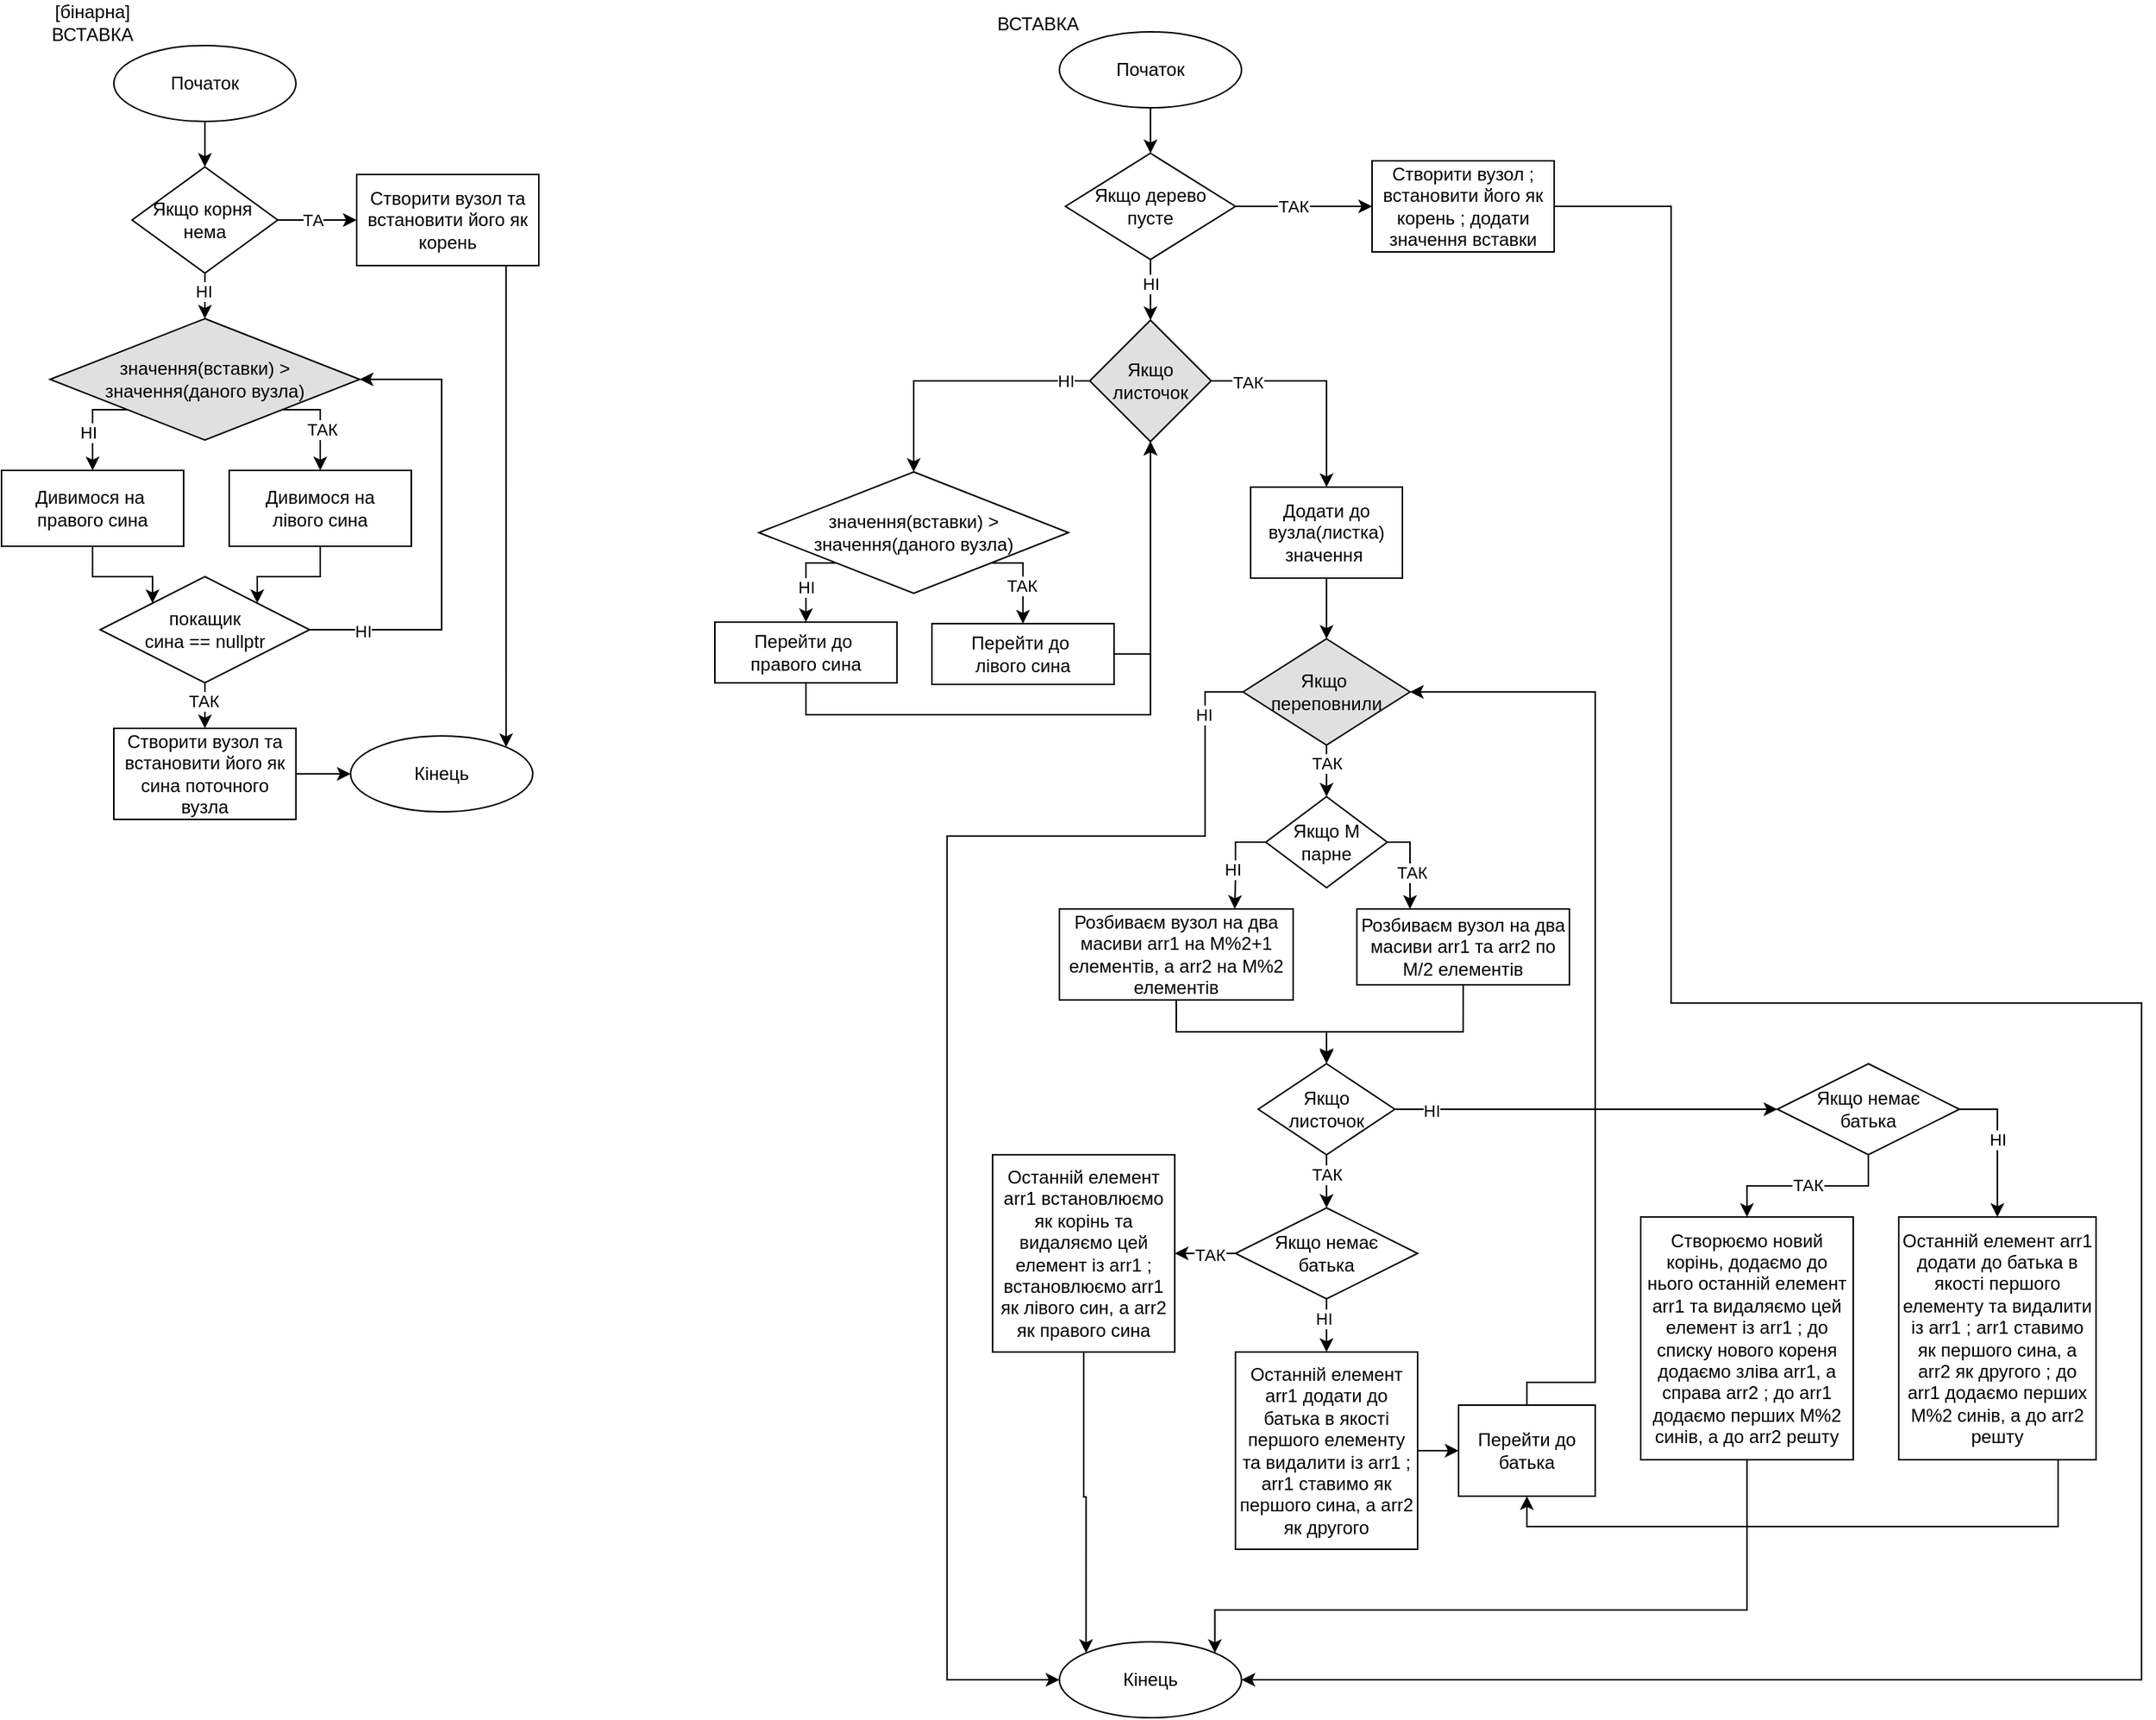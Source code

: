 <mxfile version="24.0.1" type="device">
  <diagram name="Сторінка-1" id="8tqkO-tPJ6sTVWiyYVgs">
    <mxGraphModel dx="921" dy="401" grid="1" gridSize="10" guides="1" tooltips="1" connect="1" arrows="1" fold="1" page="1" pageScale="1" pageWidth="827" pageHeight="1169" math="0" shadow="0">
      <root>
        <mxCell id="0" />
        <mxCell id="1" parent="0" />
        <mxCell id="s7XUDN9H-0SCDCMYZulO-43" style="edgeStyle=orthogonalEdgeStyle;rounded=0;orthogonalLoop=1;jettySize=auto;html=1;entryX=0.5;entryY=0;entryDx=0;entryDy=0;" edge="1" parent="1" source="s7XUDN9H-0SCDCMYZulO-37" target="s7XUDN9H-0SCDCMYZulO-40">
          <mxGeometry relative="1" as="geometry" />
        </mxCell>
        <mxCell id="s7XUDN9H-0SCDCMYZulO-37" value="Початок" style="ellipse;whiteSpace=wrap;html=1;" vertex="1" parent="1">
          <mxGeometry x="144" y="73" width="120" height="50" as="geometry" />
        </mxCell>
        <mxCell id="s7XUDN9H-0SCDCMYZulO-38" value="&lt;div&gt;[бінарна]&lt;/div&gt;ВСТАВКА" style="text;html=1;align=center;verticalAlign=middle;whiteSpace=wrap;rounded=0;" vertex="1" parent="1">
          <mxGeometry x="100" y="43" width="60" height="30" as="geometry" />
        </mxCell>
        <mxCell id="s7XUDN9H-0SCDCMYZulO-39" value="Кінець" style="ellipse;whiteSpace=wrap;html=1;" vertex="1" parent="1">
          <mxGeometry x="300" y="528" width="120" height="50" as="geometry" />
        </mxCell>
        <mxCell id="s7XUDN9H-0SCDCMYZulO-42" style="edgeStyle=orthogonalEdgeStyle;rounded=0;orthogonalLoop=1;jettySize=auto;html=1;entryX=0;entryY=0.5;entryDx=0;entryDy=0;" edge="1" parent="1" source="s7XUDN9H-0SCDCMYZulO-40" target="s7XUDN9H-0SCDCMYZulO-41">
          <mxGeometry relative="1" as="geometry" />
        </mxCell>
        <mxCell id="s7XUDN9H-0SCDCMYZulO-65" value="ТА" style="edgeLabel;html=1;align=center;verticalAlign=middle;resizable=0;points=[];" vertex="1" connectable="0" parent="s7XUDN9H-0SCDCMYZulO-42">
          <mxGeometry x="-0.108" relative="1" as="geometry">
            <mxPoint as="offset" />
          </mxGeometry>
        </mxCell>
        <mxCell id="s7XUDN9H-0SCDCMYZulO-54" style="edgeStyle=orthogonalEdgeStyle;rounded=0;orthogonalLoop=1;jettySize=auto;html=1;entryX=0.5;entryY=0;entryDx=0;entryDy=0;" edge="1" parent="1" source="s7XUDN9H-0SCDCMYZulO-40" target="s7XUDN9H-0SCDCMYZulO-48">
          <mxGeometry relative="1" as="geometry" />
        </mxCell>
        <mxCell id="s7XUDN9H-0SCDCMYZulO-67" value="НІ" style="edgeLabel;html=1;align=center;verticalAlign=middle;resizable=0;points=[];" vertex="1" connectable="0" parent="s7XUDN9H-0SCDCMYZulO-54">
          <mxGeometry x="0.28" y="-1" relative="1" as="geometry">
            <mxPoint as="offset" />
          </mxGeometry>
        </mxCell>
        <mxCell id="s7XUDN9H-0SCDCMYZulO-40" value="Якщо корня&amp;nbsp;&lt;div&gt;нема&lt;/div&gt;" style="rhombus;whiteSpace=wrap;html=1;" vertex="1" parent="1">
          <mxGeometry x="156" y="153" width="96" height="70" as="geometry" />
        </mxCell>
        <mxCell id="s7XUDN9H-0SCDCMYZulO-66" style="edgeStyle=orthogonalEdgeStyle;rounded=0;orthogonalLoop=1;jettySize=auto;html=1;exitX=0.75;exitY=1;exitDx=0;exitDy=0;entryX=1;entryY=0;entryDx=0;entryDy=0;" edge="1" parent="1" source="s7XUDN9H-0SCDCMYZulO-41" target="s7XUDN9H-0SCDCMYZulO-39">
          <mxGeometry relative="1" as="geometry">
            <Array as="points">
              <mxPoint x="402" y="218" />
            </Array>
          </mxGeometry>
        </mxCell>
        <mxCell id="s7XUDN9H-0SCDCMYZulO-41" value="Створити вузол та встановити його як корень" style="rounded=0;whiteSpace=wrap;html=1;" vertex="1" parent="1">
          <mxGeometry x="304" y="158" width="120" height="60" as="geometry" />
        </mxCell>
        <mxCell id="s7XUDN9H-0SCDCMYZulO-56" style="edgeStyle=orthogonalEdgeStyle;rounded=0;orthogonalLoop=1;jettySize=auto;html=1;exitX=0;exitY=1;exitDx=0;exitDy=0;entryX=0.5;entryY=0;entryDx=0;entryDy=0;" edge="1" parent="1" source="s7XUDN9H-0SCDCMYZulO-48" target="s7XUDN9H-0SCDCMYZulO-50">
          <mxGeometry relative="1" as="geometry">
            <Array as="points">
              <mxPoint x="130" y="313" />
            </Array>
          </mxGeometry>
        </mxCell>
        <mxCell id="s7XUDN9H-0SCDCMYZulO-64" value="НІ" style="edgeLabel;html=1;align=center;verticalAlign=middle;resizable=0;points=[];" vertex="1" connectable="0" parent="s7XUDN9H-0SCDCMYZulO-56">
          <mxGeometry x="0.206" y="-3" relative="1" as="geometry">
            <mxPoint as="offset" />
          </mxGeometry>
        </mxCell>
        <mxCell id="s7XUDN9H-0SCDCMYZulO-57" style="edgeStyle=orthogonalEdgeStyle;rounded=0;orthogonalLoop=1;jettySize=auto;html=1;exitX=1;exitY=1;exitDx=0;exitDy=0;entryX=0.5;entryY=0;entryDx=0;entryDy=0;" edge="1" parent="1" source="s7XUDN9H-0SCDCMYZulO-48" target="s7XUDN9H-0SCDCMYZulO-51">
          <mxGeometry relative="1" as="geometry">
            <Array as="points">
              <mxPoint x="280" y="313" />
            </Array>
          </mxGeometry>
        </mxCell>
        <mxCell id="s7XUDN9H-0SCDCMYZulO-63" value="ТАК" style="edgeLabel;html=1;align=center;verticalAlign=middle;resizable=0;points=[];" vertex="1" connectable="0" parent="s7XUDN9H-0SCDCMYZulO-57">
          <mxGeometry x="0.169" y="1" relative="1" as="geometry">
            <mxPoint as="offset" />
          </mxGeometry>
        </mxCell>
        <mxCell id="s7XUDN9H-0SCDCMYZulO-48" value="значення(вставки) &amp;gt;&lt;div&gt;значення(даного вузла)&lt;/div&gt;" style="rhombus;whiteSpace=wrap;html=1;fillColor=#E0E0E0;" vertex="1" parent="1">
          <mxGeometry x="102" y="253" width="204" height="80" as="geometry" />
        </mxCell>
        <mxCell id="s7XUDN9H-0SCDCMYZulO-59" style="edgeStyle=orthogonalEdgeStyle;rounded=0;orthogonalLoop=1;jettySize=auto;html=1;entryX=0;entryY=0;entryDx=0;entryDy=0;" edge="1" parent="1" source="s7XUDN9H-0SCDCMYZulO-50" target="s7XUDN9H-0SCDCMYZulO-52">
          <mxGeometry relative="1" as="geometry" />
        </mxCell>
        <mxCell id="s7XUDN9H-0SCDCMYZulO-50" value="Дивимося на&amp;nbsp;&lt;div&gt;правого сина&lt;/div&gt;" style="rounded=0;whiteSpace=wrap;html=1;" vertex="1" parent="1">
          <mxGeometry x="70" y="353" width="120" height="50" as="geometry" />
        </mxCell>
        <mxCell id="s7XUDN9H-0SCDCMYZulO-58" style="edgeStyle=orthogonalEdgeStyle;rounded=0;orthogonalLoop=1;jettySize=auto;html=1;entryX=1;entryY=0;entryDx=0;entryDy=0;" edge="1" parent="1" source="s7XUDN9H-0SCDCMYZulO-51" target="s7XUDN9H-0SCDCMYZulO-52">
          <mxGeometry relative="1" as="geometry" />
        </mxCell>
        <mxCell id="s7XUDN9H-0SCDCMYZulO-51" value="Дивимося на&lt;div&gt;лівого сина&lt;/div&gt;" style="rounded=0;whiteSpace=wrap;html=1;" vertex="1" parent="1">
          <mxGeometry x="220" y="353" width="120" height="50" as="geometry" />
        </mxCell>
        <mxCell id="s7XUDN9H-0SCDCMYZulO-60" style="edgeStyle=orthogonalEdgeStyle;rounded=0;orthogonalLoop=1;jettySize=auto;html=1;entryX=0.5;entryY=0;entryDx=0;entryDy=0;" edge="1" parent="1" source="s7XUDN9H-0SCDCMYZulO-52" target="s7XUDN9H-0SCDCMYZulO-53">
          <mxGeometry relative="1" as="geometry" />
        </mxCell>
        <mxCell id="s7XUDN9H-0SCDCMYZulO-68" value="ТАК" style="edgeLabel;html=1;align=center;verticalAlign=middle;resizable=0;points=[];" vertex="1" connectable="0" parent="s7XUDN9H-0SCDCMYZulO-60">
          <mxGeometry x="0.28" y="-1" relative="1" as="geometry">
            <mxPoint as="offset" />
          </mxGeometry>
        </mxCell>
        <mxCell id="s7XUDN9H-0SCDCMYZulO-61" style="edgeStyle=orthogonalEdgeStyle;rounded=0;orthogonalLoop=1;jettySize=auto;html=1;entryX=1;entryY=0.5;entryDx=0;entryDy=0;" edge="1" parent="1" source="s7XUDN9H-0SCDCMYZulO-52" target="s7XUDN9H-0SCDCMYZulO-48">
          <mxGeometry relative="1" as="geometry">
            <Array as="points">
              <mxPoint x="360" y="458" />
              <mxPoint x="360" y="293" />
            </Array>
          </mxGeometry>
        </mxCell>
        <mxCell id="s7XUDN9H-0SCDCMYZulO-69" value="НІ" style="edgeLabel;html=1;align=center;verticalAlign=middle;resizable=0;points=[];" vertex="1" connectable="0" parent="s7XUDN9H-0SCDCMYZulO-61">
          <mxGeometry x="-0.77" y="-1" relative="1" as="geometry">
            <mxPoint as="offset" />
          </mxGeometry>
        </mxCell>
        <mxCell id="s7XUDN9H-0SCDCMYZulO-52" value="покащик&lt;div&gt;сина == nullptr&lt;/div&gt;" style="rhombus;whiteSpace=wrap;html=1;" vertex="1" parent="1">
          <mxGeometry x="135" y="423" width="138" height="70" as="geometry" />
        </mxCell>
        <mxCell id="s7XUDN9H-0SCDCMYZulO-62" style="edgeStyle=orthogonalEdgeStyle;rounded=0;orthogonalLoop=1;jettySize=auto;html=1;entryX=0;entryY=0.5;entryDx=0;entryDy=0;" edge="1" parent="1" source="s7XUDN9H-0SCDCMYZulO-53" target="s7XUDN9H-0SCDCMYZulO-39">
          <mxGeometry relative="1" as="geometry" />
        </mxCell>
        <mxCell id="s7XUDN9H-0SCDCMYZulO-53" value="Створити вузол та встановити його як сина поточного вузла" style="rounded=0;whiteSpace=wrap;html=1;" vertex="1" parent="1">
          <mxGeometry x="144" y="523" width="120" height="60" as="geometry" />
        </mxCell>
        <mxCell id="s7XUDN9H-0SCDCMYZulO-135" style="edgeStyle=orthogonalEdgeStyle;rounded=0;orthogonalLoop=1;jettySize=auto;html=1;entryX=0.5;entryY=0;entryDx=0;entryDy=0;" edge="1" parent="1" source="s7XUDN9H-0SCDCMYZulO-109" target="s7XUDN9H-0SCDCMYZulO-111">
          <mxGeometry relative="1" as="geometry" />
        </mxCell>
        <mxCell id="s7XUDN9H-0SCDCMYZulO-109" value="Початок" style="ellipse;whiteSpace=wrap;html=1;" vertex="1" parent="1">
          <mxGeometry x="767" y="64" width="120" height="50" as="geometry" />
        </mxCell>
        <mxCell id="s7XUDN9H-0SCDCMYZulO-110" value="ВСТАВКА" style="text;html=1;align=center;verticalAlign=middle;whiteSpace=wrap;rounded=0;" vertex="1" parent="1">
          <mxGeometry x="723" y="44" width="60" height="30" as="geometry" />
        </mxCell>
        <mxCell id="s7XUDN9H-0SCDCMYZulO-136" style="edgeStyle=orthogonalEdgeStyle;rounded=0;orthogonalLoop=1;jettySize=auto;html=1;" edge="1" parent="1" source="s7XUDN9H-0SCDCMYZulO-111" target="s7XUDN9H-0SCDCMYZulO-113">
          <mxGeometry relative="1" as="geometry" />
        </mxCell>
        <mxCell id="s7XUDN9H-0SCDCMYZulO-148" value="НІ" style="edgeLabel;html=1;align=center;verticalAlign=middle;resizable=0;points=[];" vertex="1" connectable="0" parent="s7XUDN9H-0SCDCMYZulO-136">
          <mxGeometry x="0.245" relative="1" as="geometry">
            <mxPoint y="-9" as="offset" />
          </mxGeometry>
        </mxCell>
        <mxCell id="s7XUDN9H-0SCDCMYZulO-137" style="edgeStyle=orthogonalEdgeStyle;rounded=0;orthogonalLoop=1;jettySize=auto;html=1;entryX=0;entryY=0.5;entryDx=0;entryDy=0;" edge="1" parent="1" source="s7XUDN9H-0SCDCMYZulO-111" target="s7XUDN9H-0SCDCMYZulO-112">
          <mxGeometry relative="1" as="geometry" />
        </mxCell>
        <mxCell id="s7XUDN9H-0SCDCMYZulO-147" value="ТАК" style="edgeLabel;html=1;align=center;verticalAlign=middle;resizable=0;points=[];" vertex="1" connectable="0" parent="s7XUDN9H-0SCDCMYZulO-137">
          <mxGeometry x="-0.115" relative="1" as="geometry">
            <mxPoint x="-2" as="offset" />
          </mxGeometry>
        </mxCell>
        <mxCell id="s7XUDN9H-0SCDCMYZulO-111" value="Якщо дерево&lt;div&gt;пусте&lt;/div&gt;" style="rhombus;whiteSpace=wrap;html=1;" vertex="1" parent="1">
          <mxGeometry x="771" y="144" width="112" height="70" as="geometry" />
        </mxCell>
        <mxCell id="s7XUDN9H-0SCDCMYZulO-127" style="edgeStyle=orthogonalEdgeStyle;rounded=0;orthogonalLoop=1;jettySize=auto;html=1;entryX=1;entryY=0.5;entryDx=0;entryDy=0;exitX=1;exitY=0.5;exitDx=0;exitDy=0;" edge="1" parent="1" source="s7XUDN9H-0SCDCMYZulO-112" target="s7XUDN9H-0SCDCMYZulO-126">
          <mxGeometry relative="1" as="geometry">
            <mxPoint x="1060" y="179" as="sourcePoint" />
            <mxPoint x="853.0" y="1259" as="targetPoint" />
            <Array as="points">
              <mxPoint x="1170" y="179" />
              <mxPoint x="1170" y="704" />
              <mxPoint x="1480" y="704" />
              <mxPoint x="1480" y="1150" />
            </Array>
          </mxGeometry>
        </mxCell>
        <mxCell id="s7XUDN9H-0SCDCMYZulO-112" value="Створити вузол ; встановити його як корень ; додати значення вставки" style="rounded=0;whiteSpace=wrap;html=1;" vertex="1" parent="1">
          <mxGeometry x="973" y="149" width="120" height="60" as="geometry" />
        </mxCell>
        <mxCell id="s7XUDN9H-0SCDCMYZulO-134" style="edgeStyle=orthogonalEdgeStyle;rounded=0;orthogonalLoop=1;jettySize=auto;html=1;entryX=0.5;entryY=0;entryDx=0;entryDy=0;" edge="1" parent="1" source="s7XUDN9H-0SCDCMYZulO-113" target="s7XUDN9H-0SCDCMYZulO-115">
          <mxGeometry relative="1" as="geometry" />
        </mxCell>
        <mxCell id="s7XUDN9H-0SCDCMYZulO-149" value="НІ" style="edgeLabel;html=1;align=center;verticalAlign=middle;resizable=0;points=[];" vertex="1" connectable="0" parent="s7XUDN9H-0SCDCMYZulO-134">
          <mxGeometry x="-0.817" relative="1" as="geometry">
            <mxPoint as="offset" />
          </mxGeometry>
        </mxCell>
        <mxCell id="s7XUDN9H-0SCDCMYZulO-138" style="edgeStyle=orthogonalEdgeStyle;rounded=0;orthogonalLoop=1;jettySize=auto;html=1;entryX=0.5;entryY=0;entryDx=0;entryDy=0;" edge="1" parent="1" source="s7XUDN9H-0SCDCMYZulO-113" target="s7XUDN9H-0SCDCMYZulO-118">
          <mxGeometry relative="1" as="geometry" />
        </mxCell>
        <mxCell id="s7XUDN9H-0SCDCMYZulO-150" value="ТАК" style="edgeLabel;html=1;align=center;verticalAlign=middle;resizable=0;points=[];" vertex="1" connectable="0" parent="s7XUDN9H-0SCDCMYZulO-138">
          <mxGeometry x="-0.672" y="-1" relative="1" as="geometry">
            <mxPoint as="offset" />
          </mxGeometry>
        </mxCell>
        <mxCell id="s7XUDN9H-0SCDCMYZulO-113" value="Якщо листочок" style="rhombus;whiteSpace=wrap;html=1;fillColor=#E0E0E0;" vertex="1" parent="1">
          <mxGeometry x="787" y="254" width="80" height="80" as="geometry" />
        </mxCell>
        <mxCell id="s7XUDN9H-0SCDCMYZulO-132" style="edgeStyle=orthogonalEdgeStyle;rounded=0;orthogonalLoop=1;jettySize=auto;html=1;exitX=0;exitY=1;exitDx=0;exitDy=0;entryX=0.5;entryY=0;entryDx=0;entryDy=0;" edge="1" parent="1" source="s7XUDN9H-0SCDCMYZulO-115" target="s7XUDN9H-0SCDCMYZulO-117">
          <mxGeometry relative="1" as="geometry">
            <mxPoint x="610" y="423" as="sourcePoint" />
            <mxPoint x="590" y="462" as="targetPoint" />
            <Array as="points">
              <mxPoint x="600" y="414" />
            </Array>
          </mxGeometry>
        </mxCell>
        <mxCell id="s7XUDN9H-0SCDCMYZulO-152" value="НІ" style="edgeLabel;html=1;align=center;verticalAlign=middle;resizable=0;points=[];" vertex="1" connectable="0" parent="s7XUDN9H-0SCDCMYZulO-132">
          <mxGeometry x="0.097" y="-1" relative="1" as="geometry">
            <mxPoint x="1" y="3" as="offset" />
          </mxGeometry>
        </mxCell>
        <mxCell id="s7XUDN9H-0SCDCMYZulO-133" style="edgeStyle=orthogonalEdgeStyle;rounded=0;orthogonalLoop=1;jettySize=auto;html=1;exitX=1;exitY=1;exitDx=0;exitDy=0;entryX=0.5;entryY=0;entryDx=0;entryDy=0;" edge="1" parent="1" source="s7XUDN9H-0SCDCMYZulO-115" target="s7XUDN9H-0SCDCMYZulO-116">
          <mxGeometry relative="1" as="geometry">
            <Array as="points">
              <mxPoint x="743" y="414" />
            </Array>
          </mxGeometry>
        </mxCell>
        <mxCell id="s7XUDN9H-0SCDCMYZulO-151" value="ТАК" style="edgeLabel;html=1;align=center;verticalAlign=middle;resizable=0;points=[];" vertex="1" connectable="0" parent="s7XUDN9H-0SCDCMYZulO-133">
          <mxGeometry x="0.156" y="-1" relative="1" as="geometry">
            <mxPoint as="offset" />
          </mxGeometry>
        </mxCell>
        <mxCell id="s7XUDN9H-0SCDCMYZulO-115" value="значення(вставки) &amp;gt;&lt;div&gt;значення(даного вузла)&lt;/div&gt;" style="rhombus;whiteSpace=wrap;html=1;" vertex="1" parent="1">
          <mxGeometry x="569" y="354" width="204" height="80" as="geometry" />
        </mxCell>
        <mxCell id="s7XUDN9H-0SCDCMYZulO-130" style="edgeStyle=orthogonalEdgeStyle;rounded=0;orthogonalLoop=1;jettySize=auto;html=1;entryX=0.5;entryY=1;entryDx=0;entryDy=0;" edge="1" parent="1" source="s7XUDN9H-0SCDCMYZulO-116" target="s7XUDN9H-0SCDCMYZulO-113">
          <mxGeometry relative="1" as="geometry">
            <Array as="points">
              <mxPoint x="827" y="474" />
            </Array>
          </mxGeometry>
        </mxCell>
        <mxCell id="s7XUDN9H-0SCDCMYZulO-116" value="Перейти до&amp;nbsp;&lt;div&gt;лівого сина&lt;/div&gt;" style="rounded=0;whiteSpace=wrap;html=1;" vertex="1" parent="1">
          <mxGeometry x="683" y="454" width="120" height="40" as="geometry" />
        </mxCell>
        <mxCell id="s7XUDN9H-0SCDCMYZulO-131" style="edgeStyle=orthogonalEdgeStyle;rounded=0;orthogonalLoop=1;jettySize=auto;html=1;entryX=0.5;entryY=1;entryDx=0;entryDy=0;exitX=0.5;exitY=1;exitDx=0;exitDy=0;" edge="1" parent="1" source="s7XUDN9H-0SCDCMYZulO-117" target="s7XUDN9H-0SCDCMYZulO-113">
          <mxGeometry relative="1" as="geometry">
            <mxPoint x="803" y="524" as="targetPoint" />
            <mxPoint x="603" y="494" as="sourcePoint" />
            <Array as="points">
              <mxPoint x="600" y="514" />
              <mxPoint x="827" y="514" />
            </Array>
          </mxGeometry>
        </mxCell>
        <mxCell id="s7XUDN9H-0SCDCMYZulO-117" value="Перейти до&amp;nbsp;&lt;div&gt;правого сина&lt;/div&gt;" style="rounded=0;whiteSpace=wrap;html=1;" vertex="1" parent="1">
          <mxGeometry x="540" y="453" width="120" height="40" as="geometry" />
        </mxCell>
        <mxCell id="s7XUDN9H-0SCDCMYZulO-139" style="edgeStyle=orthogonalEdgeStyle;rounded=0;orthogonalLoop=1;jettySize=auto;html=1;entryX=0.5;entryY=0;entryDx=0;entryDy=0;" edge="1" parent="1" source="s7XUDN9H-0SCDCMYZulO-118" target="s7XUDN9H-0SCDCMYZulO-120">
          <mxGeometry relative="1" as="geometry" />
        </mxCell>
        <mxCell id="s7XUDN9H-0SCDCMYZulO-118" value="Додати до вузла(листка) значення&amp;nbsp;" style="rounded=0;whiteSpace=wrap;html=1;" vertex="1" parent="1">
          <mxGeometry x="893" y="364" width="100" height="60" as="geometry" />
        </mxCell>
        <mxCell id="s7XUDN9H-0SCDCMYZulO-129" style="edgeStyle=orthogonalEdgeStyle;rounded=0;orthogonalLoop=1;jettySize=auto;html=1;entryX=0;entryY=0.5;entryDx=0;entryDy=0;" edge="1" parent="1" source="s7XUDN9H-0SCDCMYZulO-120" target="s7XUDN9H-0SCDCMYZulO-126">
          <mxGeometry relative="1" as="geometry">
            <Array as="points">
              <mxPoint x="863" y="499" />
              <mxPoint x="863" y="594" />
              <mxPoint x="693" y="594" />
              <mxPoint x="693" y="1150" />
            </Array>
          </mxGeometry>
        </mxCell>
        <mxCell id="s7XUDN9H-0SCDCMYZulO-153" value="НІ" style="edgeLabel;html=1;align=center;verticalAlign=middle;resizable=0;points=[];" vertex="1" connectable="0" parent="s7XUDN9H-0SCDCMYZulO-129">
          <mxGeometry x="-0.811" y="-1" relative="1" as="geometry">
            <mxPoint y="-47" as="offset" />
          </mxGeometry>
        </mxCell>
        <mxCell id="s7XUDN9H-0SCDCMYZulO-140" style="edgeStyle=orthogonalEdgeStyle;rounded=0;orthogonalLoop=1;jettySize=auto;html=1;entryX=0.5;entryY=0;entryDx=0;entryDy=0;" edge="1" parent="1" source="s7XUDN9H-0SCDCMYZulO-120" target="s7XUDN9H-0SCDCMYZulO-121">
          <mxGeometry relative="1" as="geometry" />
        </mxCell>
        <mxCell id="s7XUDN9H-0SCDCMYZulO-154" value="ТАК" style="edgeLabel;html=1;align=center;verticalAlign=middle;resizable=0;points=[];" vertex="1" connectable="0" parent="s7XUDN9H-0SCDCMYZulO-140">
          <mxGeometry x="-0.494" relative="1" as="geometry">
            <mxPoint as="offset" />
          </mxGeometry>
        </mxCell>
        <mxCell id="s7XUDN9H-0SCDCMYZulO-120" value="Якщо&amp;nbsp;&lt;div&gt;переповнили&lt;/div&gt;" style="rhombus;whiteSpace=wrap;html=1;fillColor=#E0E0E0;" vertex="1" parent="1">
          <mxGeometry x="888" y="464" width="110" height="70" as="geometry" />
        </mxCell>
        <mxCell id="s7XUDN9H-0SCDCMYZulO-142" style="edgeStyle=orthogonalEdgeStyle;rounded=0;orthogonalLoop=1;jettySize=auto;html=1;entryX=0.75;entryY=0;entryDx=0;entryDy=0;" edge="1" parent="1" source="s7XUDN9H-0SCDCMYZulO-121" target="s7XUDN9H-0SCDCMYZulO-123">
          <mxGeometry relative="1" as="geometry">
            <Array as="points">
              <mxPoint x="883" y="598" />
              <mxPoint x="883" y="622" />
            </Array>
          </mxGeometry>
        </mxCell>
        <mxCell id="s7XUDN9H-0SCDCMYZulO-156" value="НІ" style="edgeLabel;html=1;align=center;verticalAlign=middle;resizable=0;points=[];" vertex="1" connectable="0" parent="s7XUDN9H-0SCDCMYZulO-142">
          <mxGeometry x="0.159" y="-2" relative="1" as="geometry">
            <mxPoint as="offset" />
          </mxGeometry>
        </mxCell>
        <mxCell id="s7XUDN9H-0SCDCMYZulO-143" style="edgeStyle=orthogonalEdgeStyle;rounded=0;orthogonalLoop=1;jettySize=auto;html=1;entryX=0.25;entryY=0;entryDx=0;entryDy=0;" edge="1" parent="1" source="s7XUDN9H-0SCDCMYZulO-121" target="s7XUDN9H-0SCDCMYZulO-122">
          <mxGeometry relative="1" as="geometry">
            <Array as="points">
              <mxPoint x="998" y="598" />
            </Array>
          </mxGeometry>
        </mxCell>
        <mxCell id="s7XUDN9H-0SCDCMYZulO-155" value="ТАК" style="edgeLabel;html=1;align=center;verticalAlign=middle;resizable=0;points=[];" vertex="1" connectable="0" parent="s7XUDN9H-0SCDCMYZulO-143">
          <mxGeometry x="0.18" y="1" relative="1" as="geometry">
            <mxPoint as="offset" />
          </mxGeometry>
        </mxCell>
        <mxCell id="s7XUDN9H-0SCDCMYZulO-121" value="Якщо M парне" style="rhombus;whiteSpace=wrap;html=1;" vertex="1" parent="1">
          <mxGeometry x="903" y="568" width="80" height="60" as="geometry" />
        </mxCell>
        <mxCell id="s7XUDN9H-0SCDCMYZulO-145" style="edgeStyle=orthogonalEdgeStyle;rounded=0;orthogonalLoop=1;jettySize=auto;html=1;entryX=0.5;entryY=0;entryDx=0;entryDy=0;" edge="1" parent="1">
          <mxGeometry relative="1" as="geometry">
            <mxPoint x="1033.048" y="691" as="sourcePoint" />
            <mxPoint x="943" y="743" as="targetPoint" />
            <Array as="points">
              <mxPoint x="1033" y="723" />
              <mxPoint x="943" y="723" />
            </Array>
          </mxGeometry>
        </mxCell>
        <mxCell id="s7XUDN9H-0SCDCMYZulO-122" value="Розбиваєм вузол на два масиви arr1 та arr2 по М/2 елементів" style="rounded=0;whiteSpace=wrap;html=1;" vertex="1" parent="1">
          <mxGeometry x="963" y="642" width="140" height="50" as="geometry" />
        </mxCell>
        <mxCell id="s7XUDN9H-0SCDCMYZulO-144" style="edgeStyle=orthogonalEdgeStyle;rounded=0;orthogonalLoop=1;jettySize=auto;html=1;entryX=0.5;entryY=0;entryDx=0;entryDy=0;" edge="1" parent="1" source="s7XUDN9H-0SCDCMYZulO-123" target="s7XUDN9H-0SCDCMYZulO-124">
          <mxGeometry relative="1" as="geometry" />
        </mxCell>
        <mxCell id="s7XUDN9H-0SCDCMYZulO-123" value="Розбиваєм вузол на два масиви arr1 на М%2+1 елементів, а arr2 на М%2 елементів" style="rounded=0;whiteSpace=wrap;html=1;" vertex="1" parent="1">
          <mxGeometry x="767" y="642" width="154" height="60" as="geometry" />
        </mxCell>
        <mxCell id="s7XUDN9H-0SCDCMYZulO-160" style="edgeStyle=orthogonalEdgeStyle;rounded=0;orthogonalLoop=1;jettySize=auto;html=1;entryX=0.5;entryY=0;entryDx=0;entryDy=0;" edge="1" parent="1" source="s7XUDN9H-0SCDCMYZulO-124" target="s7XUDN9H-0SCDCMYZulO-157">
          <mxGeometry relative="1" as="geometry" />
        </mxCell>
        <mxCell id="s7XUDN9H-0SCDCMYZulO-161" value="ТАК" style="edgeLabel;html=1;align=center;verticalAlign=middle;resizable=0;points=[];" vertex="1" connectable="0" parent="s7XUDN9H-0SCDCMYZulO-160">
          <mxGeometry x="0.338" relative="1" as="geometry">
            <mxPoint y="-7" as="offset" />
          </mxGeometry>
        </mxCell>
        <mxCell id="s7XUDN9H-0SCDCMYZulO-172" style="edgeStyle=orthogonalEdgeStyle;rounded=0;orthogonalLoop=1;jettySize=auto;html=1;entryX=0;entryY=0.5;entryDx=0;entryDy=0;" edge="1" parent="1" source="s7XUDN9H-0SCDCMYZulO-124" target="s7XUDN9H-0SCDCMYZulO-171">
          <mxGeometry relative="1" as="geometry" />
        </mxCell>
        <mxCell id="s7XUDN9H-0SCDCMYZulO-181" value="НІ" style="edgeLabel;html=1;align=center;verticalAlign=middle;resizable=0;points=[];" vertex="1" connectable="0" parent="s7XUDN9H-0SCDCMYZulO-172">
          <mxGeometry x="-0.809" y="-1" relative="1" as="geometry">
            <mxPoint as="offset" />
          </mxGeometry>
        </mxCell>
        <mxCell id="s7XUDN9H-0SCDCMYZulO-124" value="Якщо&lt;div&gt;листочок&lt;/div&gt;" style="rhombus;whiteSpace=wrap;html=1;" vertex="1" parent="1">
          <mxGeometry x="898" y="744" width="90" height="60" as="geometry" />
        </mxCell>
        <mxCell id="s7XUDN9H-0SCDCMYZulO-158" style="edgeStyle=orthogonalEdgeStyle;rounded=0;orthogonalLoop=1;jettySize=auto;html=1;entryX=0;entryY=0;entryDx=0;entryDy=0;" edge="1" parent="1" source="s7XUDN9H-0SCDCMYZulO-125" target="s7XUDN9H-0SCDCMYZulO-126">
          <mxGeometry relative="1" as="geometry" />
        </mxCell>
        <mxCell id="s7XUDN9H-0SCDCMYZulO-125" value="Останній елемент arr1 встановлюємо як корінь та видаляємо цей елемент із arr1 ; встановлюємо arr1 як лівого син, а arr2 як правого сина&lt;span style=&quot;color: rgba(0, 0, 0, 0); font-family: monospace; font-size: 0px; text-align: start; text-wrap: nowrap;&quot;&gt;a ; 3CmxGraphModel%3E%3Croot%3E%3CmxCell%20id%3D%220%22%2F%3E%3CmxCell%20id%3D%221%22%20parent%3D%220%22%2F%3E%3CmxCell%20id%3D%222%22%20value%3D%22%D0%A0%D0%BE%D0%B7%D0%B1%D0%B8%D0%B2%D0%B0%D1%94%D0%BC%20%D0%B2%D1%83%D0%B7%D0%BE%D0%BB%20%D0%BD%D0%B0%20%D0%B4%D0%B2%D0%B0%20%D0%BC%D0%B0%D1%81%D0%B8%D0%B2%D0%B8%20arr1%20%D1%82%D0%B0%20arr2%20%D0%BF%D0%BE%20%D0%9C%2F2%20%D0%B5%D0%BB%D0%B5%D0%BC%D0%B5%D0%BD%D1%82%D1%96%D0%B2%22%20style%3D%22rounded%3D0%3BwhiteSpace%3Dwrap%3Bhtml%3D1%3B%22%20vertex%3D%221%22%20parent%3D%221%22%3E%3CmxGeometry%20x%3D%22650%22%20y%3D%22400%22%20width%3D%22140%22%20height%3D%2250%22%20as%3D%22geometry%22%2F%3E%3C%2FmxCell%3E%3C%2Froot%3E%3C%2FmxGraphModel%3Ea&lt;/span&gt;" style="rounded=0;whiteSpace=wrap;html=1;" vertex="1" parent="1">
          <mxGeometry x="723" y="804" width="120" height="130" as="geometry" />
        </mxCell>
        <mxCell id="s7XUDN9H-0SCDCMYZulO-126" value="Кінець" style="ellipse;whiteSpace=wrap;html=1;" vertex="1" parent="1">
          <mxGeometry x="767" y="1125" width="120" height="50" as="geometry" />
        </mxCell>
        <mxCell id="s7XUDN9H-0SCDCMYZulO-159" style="edgeStyle=orthogonalEdgeStyle;rounded=0;orthogonalLoop=1;jettySize=auto;html=1;exitX=0;exitY=0.5;exitDx=0;exitDy=0;entryX=1;entryY=0.5;entryDx=0;entryDy=0;" edge="1" parent="1" source="s7XUDN9H-0SCDCMYZulO-157" target="s7XUDN9H-0SCDCMYZulO-125">
          <mxGeometry relative="1" as="geometry" />
        </mxCell>
        <mxCell id="s7XUDN9H-0SCDCMYZulO-162" value="ТАК" style="edgeLabel;html=1;align=center;verticalAlign=middle;resizable=0;points=[];" vertex="1" connectable="0" parent="s7XUDN9H-0SCDCMYZulO-159">
          <mxGeometry x="-0.28" y="1" relative="1" as="geometry">
            <mxPoint x="-3" as="offset" />
          </mxGeometry>
        </mxCell>
        <mxCell id="s7XUDN9H-0SCDCMYZulO-165" style="edgeStyle=orthogonalEdgeStyle;rounded=0;orthogonalLoop=1;jettySize=auto;html=1;entryX=0.5;entryY=0;entryDx=0;entryDy=0;" edge="1" parent="1" source="s7XUDN9H-0SCDCMYZulO-157" target="s7XUDN9H-0SCDCMYZulO-164">
          <mxGeometry relative="1" as="geometry" />
        </mxCell>
        <mxCell id="s7XUDN9H-0SCDCMYZulO-166" value="НІ" style="edgeLabel;html=1;align=center;verticalAlign=middle;resizable=0;points=[];" vertex="1" connectable="0" parent="s7XUDN9H-0SCDCMYZulO-165">
          <mxGeometry x="-0.2" y="-2" relative="1" as="geometry">
            <mxPoint y="-5" as="offset" />
          </mxGeometry>
        </mxCell>
        <mxCell id="s7XUDN9H-0SCDCMYZulO-157" value="Якщо немає&lt;div&gt;батька&lt;/div&gt;" style="rhombus;whiteSpace=wrap;html=1;" vertex="1" parent="1">
          <mxGeometry x="883" y="839" width="120" height="60" as="geometry" />
        </mxCell>
        <mxCell id="s7XUDN9H-0SCDCMYZulO-169" style="edgeStyle=orthogonalEdgeStyle;rounded=0;orthogonalLoop=1;jettySize=auto;html=1;entryX=0;entryY=0.5;entryDx=0;entryDy=0;" edge="1" parent="1" source="s7XUDN9H-0SCDCMYZulO-164" target="s7XUDN9H-0SCDCMYZulO-168">
          <mxGeometry relative="1" as="geometry" />
        </mxCell>
        <mxCell id="s7XUDN9H-0SCDCMYZulO-164" value="Останній елемент arr1 додати до батька в якості першого елементу та видалити із arr1 ; arr1 ставимо як першого сина, а arr2 як другого" style="rounded=0;whiteSpace=wrap;html=1;" vertex="1" parent="1">
          <mxGeometry x="883" y="934" width="120" height="130" as="geometry" />
        </mxCell>
        <mxCell id="s7XUDN9H-0SCDCMYZulO-170" style="edgeStyle=orthogonalEdgeStyle;rounded=0;orthogonalLoop=1;jettySize=auto;html=1;entryX=1;entryY=0.5;entryDx=0;entryDy=0;exitX=0.5;exitY=0;exitDx=0;exitDy=0;" edge="1" parent="1" source="s7XUDN9H-0SCDCMYZulO-168" target="s7XUDN9H-0SCDCMYZulO-120">
          <mxGeometry relative="1" as="geometry">
            <mxPoint x="1070" y="924" as="sourcePoint" />
            <Array as="points">
              <mxPoint x="1075" y="954" />
              <mxPoint x="1120" y="954" />
              <mxPoint x="1120" y="499" />
            </Array>
          </mxGeometry>
        </mxCell>
        <mxCell id="s7XUDN9H-0SCDCMYZulO-168" value="Перейти до&lt;div&gt;батька&lt;/div&gt;" style="rounded=0;whiteSpace=wrap;html=1;" vertex="1" parent="1">
          <mxGeometry x="1030" y="969" width="90" height="60" as="geometry" />
        </mxCell>
        <mxCell id="s7XUDN9H-0SCDCMYZulO-174" style="edgeStyle=orthogonalEdgeStyle;rounded=0;orthogonalLoop=1;jettySize=auto;html=1;entryX=0.5;entryY=0;entryDx=0;entryDy=0;" edge="1" parent="1" source="s7XUDN9H-0SCDCMYZulO-171" target="s7XUDN9H-0SCDCMYZulO-173">
          <mxGeometry relative="1" as="geometry" />
        </mxCell>
        <mxCell id="s7XUDN9H-0SCDCMYZulO-182" value="ТАК" style="edgeLabel;html=1;align=center;verticalAlign=middle;resizable=0;points=[];" vertex="1" connectable="0" parent="s7XUDN9H-0SCDCMYZulO-174">
          <mxGeometry x="0.192" y="-2" relative="1" as="geometry">
            <mxPoint x="11" y="1" as="offset" />
          </mxGeometry>
        </mxCell>
        <mxCell id="s7XUDN9H-0SCDCMYZulO-179" style="edgeStyle=orthogonalEdgeStyle;rounded=0;orthogonalLoop=1;jettySize=auto;html=1;entryX=0.5;entryY=0;entryDx=0;entryDy=0;exitX=1;exitY=0.5;exitDx=0;exitDy=0;" edge="1" parent="1" source="s7XUDN9H-0SCDCMYZulO-171" target="s7XUDN9H-0SCDCMYZulO-178">
          <mxGeometry relative="1" as="geometry" />
        </mxCell>
        <mxCell id="s7XUDN9H-0SCDCMYZulO-183" value="НІ" style="edgeLabel;html=1;align=center;verticalAlign=middle;resizable=0;points=[];" vertex="1" connectable="0" parent="s7XUDN9H-0SCDCMYZulO-179">
          <mxGeometry x="-0.744" y="1" relative="1" as="geometry">
            <mxPoint x="12" y="21" as="offset" />
          </mxGeometry>
        </mxCell>
        <mxCell id="s7XUDN9H-0SCDCMYZulO-171" value="Якщо немає&lt;div&gt;батька&lt;/div&gt;" style="rhombus;whiteSpace=wrap;html=1;" vertex="1" parent="1">
          <mxGeometry x="1240" y="744" width="120" height="60" as="geometry" />
        </mxCell>
        <mxCell id="s7XUDN9H-0SCDCMYZulO-177" style="edgeStyle=orthogonalEdgeStyle;rounded=0;orthogonalLoop=1;jettySize=auto;html=1;entryX=1;entryY=0;entryDx=0;entryDy=0;exitX=0.5;exitY=1;exitDx=0;exitDy=0;" edge="1" parent="1" source="s7XUDN9H-0SCDCMYZulO-173" target="s7XUDN9H-0SCDCMYZulO-126">
          <mxGeometry relative="1" as="geometry">
            <mxPoint x="960" y="1224" as="targetPoint" />
            <Array as="points">
              <mxPoint x="1220" y="1104" />
              <mxPoint x="869" y="1104" />
            </Array>
          </mxGeometry>
        </mxCell>
        <mxCell id="s7XUDN9H-0SCDCMYZulO-173" value="Створюємо новий корінь, додаємо до нього останній елемент arr1 та видаляємо цей елемент із arr1 ; до списку нового кореня додаємо зліва arr1, а справа arr2 ; до arr1 додаємо перших M%2 синів, а до arr2 решту" style="rounded=0;whiteSpace=wrap;html=1;" vertex="1" parent="1">
          <mxGeometry x="1150" y="845" width="140" height="160" as="geometry" />
        </mxCell>
        <mxCell id="s7XUDN9H-0SCDCMYZulO-180" style="edgeStyle=orthogonalEdgeStyle;rounded=0;orthogonalLoop=1;jettySize=auto;html=1;entryX=0.5;entryY=1;entryDx=0;entryDy=0;" edge="1" parent="1" source="s7XUDN9H-0SCDCMYZulO-178" target="s7XUDN9H-0SCDCMYZulO-168">
          <mxGeometry relative="1" as="geometry">
            <Array as="points">
              <mxPoint x="1425" y="1049" />
              <mxPoint x="1075" y="1049" />
            </Array>
          </mxGeometry>
        </mxCell>
        <mxCell id="s7XUDN9H-0SCDCMYZulO-178" value="Останній елемент arr1 додати до батька в якості першого елементу та видалити із arr1 ; arr1 ставимо як першого сина, а arr2 як другого ; до arr1 додаємо перших M%2 синів, а до arr2 решту" style="rounded=0;whiteSpace=wrap;html=1;" vertex="1" parent="1">
          <mxGeometry x="1320" y="845" width="130" height="160" as="geometry" />
        </mxCell>
      </root>
    </mxGraphModel>
  </diagram>
</mxfile>
